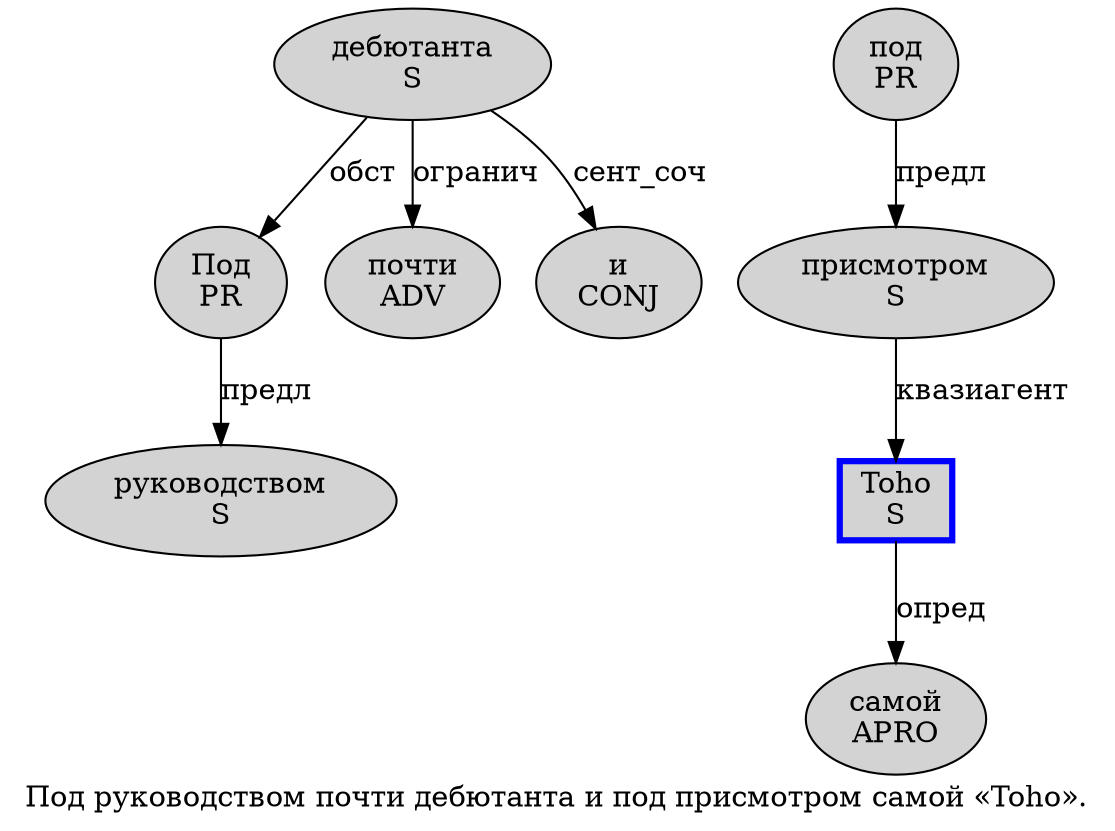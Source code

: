 digraph SENTENCE_4935 {
	graph [label="Под руководством почти дебютанта и под присмотром самой «Toho»."]
	node [style=filled]
		0 [label="Под
PR" color="" fillcolor=lightgray penwidth=1 shape=ellipse]
		1 [label="руководством
S" color="" fillcolor=lightgray penwidth=1 shape=ellipse]
		2 [label="почти
ADV" color="" fillcolor=lightgray penwidth=1 shape=ellipse]
		3 [label="дебютанта
S" color="" fillcolor=lightgray penwidth=1 shape=ellipse]
		4 [label="и
CONJ" color="" fillcolor=lightgray penwidth=1 shape=ellipse]
		5 [label="под
PR" color="" fillcolor=lightgray penwidth=1 shape=ellipse]
		6 [label="присмотром
S" color="" fillcolor=lightgray penwidth=1 shape=ellipse]
		7 [label="самой
APRO" color="" fillcolor=lightgray penwidth=1 shape=ellipse]
		9 [label="Toho
S" color=blue fillcolor=lightgray penwidth=3 shape=box]
			6 -> 9 [label="квазиагент"]
			3 -> 0 [label="обст"]
			3 -> 2 [label="огранич"]
			3 -> 4 [label="сент_соч"]
			0 -> 1 [label="предл"]
			5 -> 6 [label="предл"]
			9 -> 7 [label="опред"]
}